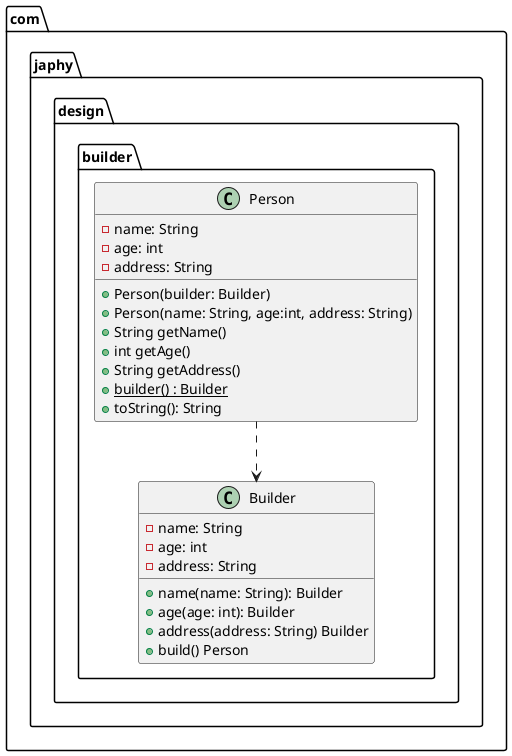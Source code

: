 @startuml

package com.japhy.design.builder {

    class Person {
        - name: String
        - age: int
        - address: String

        + Person(builder: Builder)
        + Person(name: String, age:int, address: String)
        + String getName()
        + int getAge()
        + String getAddress()
        + builder() {static}: Builder
        + toString(): String
    }
    class Builder {
        - name: String
        - age: int
        - address: String
        + name(name: String): Builder
        + age(age: int): Builder
        + address(address: String) Builder
        + build() Person
    }

    Person ..> Builder
}

@enduml